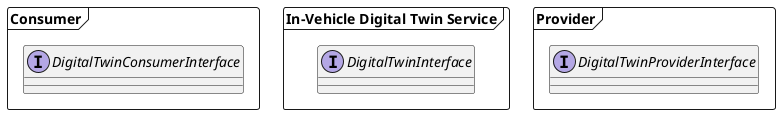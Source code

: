 @startuml

frame "Consumer" {
  interface DigitalTwinConsumerInterface
}

frame "In-Vehicle Digital Twin Service" {
  interface DigitalTwinInterface
}

frame "Provider" {
  interface DigitalTwinProviderInterface
}

@enduml

